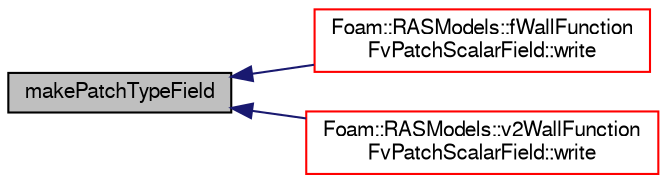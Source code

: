 digraph "makePatchTypeField"
{
  bgcolor="transparent";
  edge [fontname="FreeSans",fontsize="10",labelfontname="FreeSans",labelfontsize="10"];
  node [fontname="FreeSans",fontsize="10",shape=record];
  rankdir="LR";
  Node1 [label="makePatchTypeField",height=0.2,width=0.4,color="black", fillcolor="grey75", style="filled", fontcolor="black"];
  Node1 -> Node2 [dir="back",color="midnightblue",fontsize="10",style="solid",fontname="FreeSans"];
  Node2 [label="Foam::RASModels::fWallFunction\lFvPatchScalarField::write",height=0.2,width=0.4,color="red",URL="$a31246.html#a293fdfec8bdfbd5c3913ab4c9f3454ff",tooltip="Write. "];
  Node1 -> Node4 [dir="back",color="midnightblue",fontsize="10",style="solid",fontname="FreeSans"];
  Node4 [label="Foam::RASModels::v2WallFunction\lFvPatchScalarField::write",height=0.2,width=0.4,color="red",URL="$a31298.html#a293fdfec8bdfbd5c3913ab4c9f3454ff",tooltip="Write. "];
}
